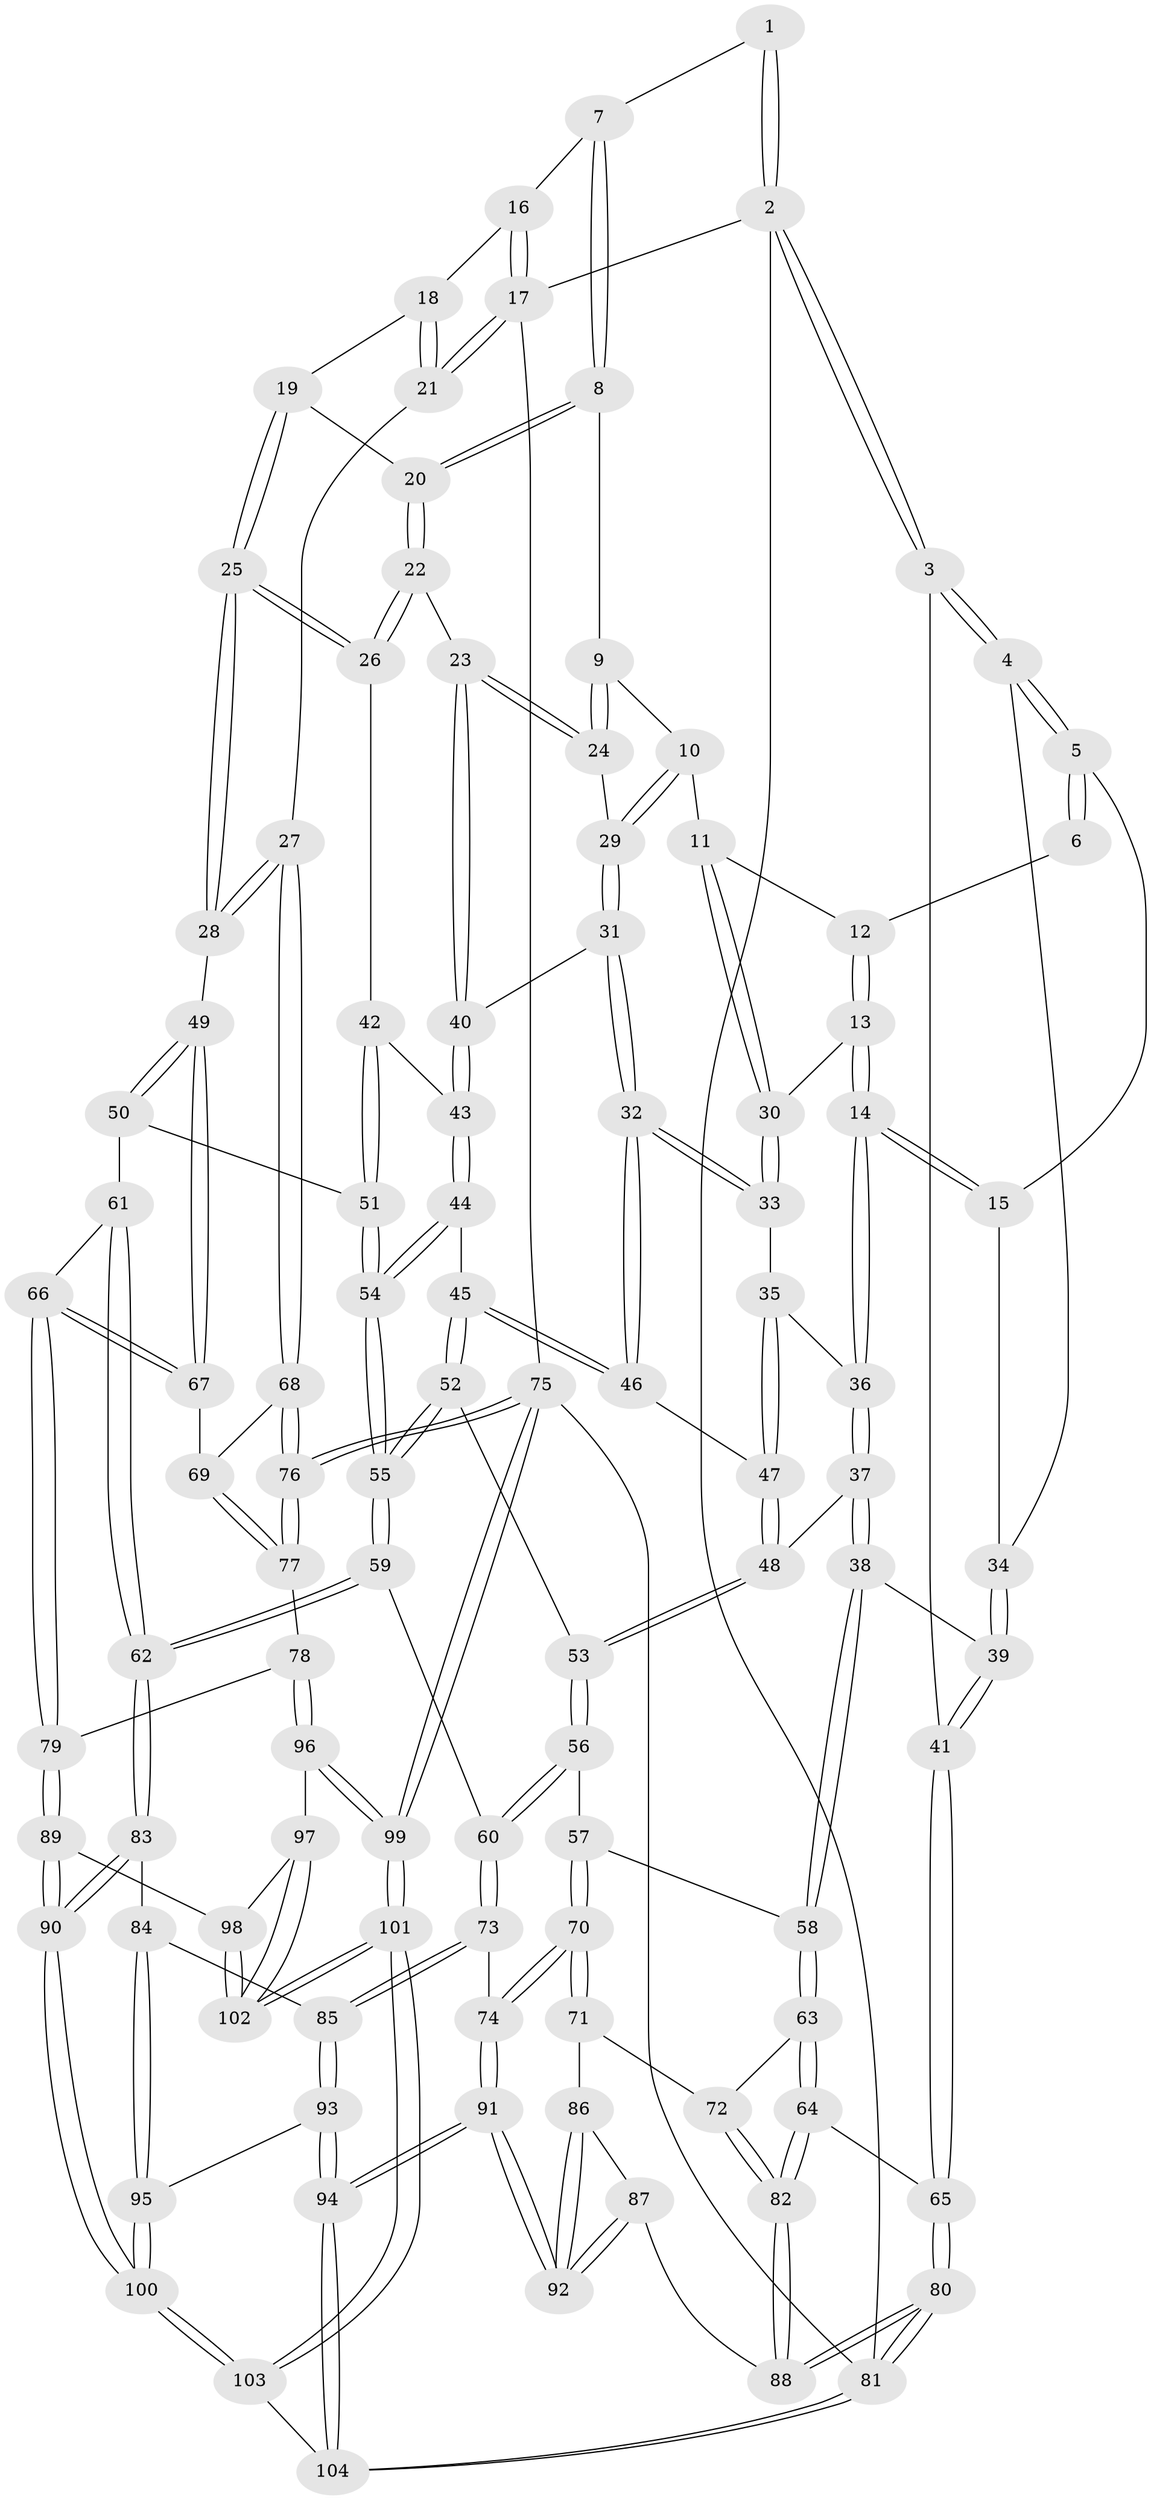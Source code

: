 // Generated by graph-tools (version 1.1) at 2025/38/03/09/25 02:38:47]
// undirected, 104 vertices, 257 edges
graph export_dot {
graph [start="1"]
  node [color=gray90,style=filled];
  1 [pos="+0.32826614102886204+0"];
  2 [pos="+0+0"];
  3 [pos="+0+0"];
  4 [pos="+0+0"];
  5 [pos="+0.22267474380421526+0.07945819717275959"];
  6 [pos="+0.27983423501909277+0"];
  7 [pos="+0.5616992446796908+0"];
  8 [pos="+0.5597319733186142+0"];
  9 [pos="+0.527817897203258+0.009960285274055987"];
  10 [pos="+0.4962947763563327+0.0554802981161158"];
  11 [pos="+0.4427049344827103+0.09418688951220101"];
  12 [pos="+0.33062976388300885+0.05234103438724163"];
  13 [pos="+0.3272422148865965+0.16244369586763363"];
  14 [pos="+0.25839234175561304+0.17043794864883682"];
  15 [pos="+0.2342581432245533+0.1471993223936597"];
  16 [pos="+0.8233815797130564+0"];
  17 [pos="+1+0"];
  18 [pos="+0.8076966794039128+0.07015928980690382"];
  19 [pos="+0.7384509755966343+0.11534610989315654"];
  20 [pos="+0.7079950979806137+0.1078033050469776"];
  21 [pos="+1+0.3306759991949273"];
  22 [pos="+0.6466854491054892+0.20635610010602798"];
  23 [pos="+0.6263119591074912+0.20464853902765487"];
  24 [pos="+0.6215964095029334+0.2003237707587199"];
  25 [pos="+0.8363278744415708+0.2973225983472536"];
  26 [pos="+0.7549527814390803+0.3045677769428953"];
  27 [pos="+1+0.3342341246846772"];
  28 [pos="+1+0.3502986012155269"];
  29 [pos="+0.5155227917577593+0.19734727478682015"];
  30 [pos="+0.38025428279360046+0.16896648078207657"];
  31 [pos="+0.492229215566275+0.24815035791541967"];
  32 [pos="+0.4714488836094055+0.26664051984414244"];
  33 [pos="+0.40637536652014405+0.23103010252181755"];
  34 [pos="+0.10399849814915273+0.18361759545573503"];
  35 [pos="+0.36828139906782675+0.2731187918864526"];
  36 [pos="+0.2463882672261076+0.2750671332010289"];
  37 [pos="+0.1792494042455832+0.41067277121115053"];
  38 [pos="+0.11782989506186085+0.43028297106360514"];
  39 [pos="+0.10085755454208135+0.427455790290601"];
  40 [pos="+0.5899751995343088+0.2528261707209303"];
  41 [pos="+0+0.4701168494415978"];
  42 [pos="+0.6969225810737951+0.3462960636823103"];
  43 [pos="+0.5896189546075993+0.3665594552317311"];
  44 [pos="+0.5809176918024457+0.3723437691267437"];
  45 [pos="+0.5263101268557006+0.37123518289334273"];
  46 [pos="+0.4845855036616937+0.33083096901963727"];
  47 [pos="+0.36055018573551206+0.3752876972801033"];
  48 [pos="+0.305577174322003+0.43436394499974473"];
  49 [pos="+1+0.3771613260352174"];
  50 [pos="+0.765576257676806+0.529450767504089"];
  51 [pos="+0.6988802071311598+0.5148480549141604"];
  52 [pos="+0.47630305369830384+0.45966354681140753"];
  53 [pos="+0.37856376196546626+0.5022140933499224"];
  54 [pos="+0.6263422400949065+0.5339637939719379"];
  55 [pos="+0.5969235743463742+0.5661269527343951"];
  56 [pos="+0.3818175058377268+0.5221846176507718"];
  57 [pos="+0.3127550641339342+0.6310094257997462"];
  58 [pos="+0.18039831071812176+0.5755206596068715"];
  59 [pos="+0.5652464836565417+0.656025697405509"];
  60 [pos="+0.5129158725693213+0.6589137853983152"];
  61 [pos="+0.7659052506455544+0.6251293799155909"];
  62 [pos="+0.5939681757641657+0.686787436683011"];
  63 [pos="+0.17119133004269024+0.6733298562401525"];
  64 [pos="+0.059057965896813364+0.7254091928149392"];
  65 [pos="+0+0.6110447935562489"];
  66 [pos="+0.8265411137946939+0.7049691471693791"];
  67 [pos="+0.9048545790714558+0.6366497781166711"];
  68 [pos="+1+0.6270972818391097"];
  69 [pos="+0.964689597812465+0.7228359249412534"];
  70 [pos="+0.32651498156740155+0.7155311832759867"];
  71 [pos="+0.27546095654336034+0.7264844882496918"];
  72 [pos="+0.2122595326519682+0.7147964297228501"];
  73 [pos="+0.39519752695602495+0.7482559948356383"];
  74 [pos="+0.378707622208423+0.748653132093603"];
  75 [pos="+1+1"];
  76 [pos="+1+0.8365467924555982"];
  77 [pos="+0.9199826277973406+0.8122127959802389"];
  78 [pos="+0.9072487326969189+0.816713477756709"];
  79 [pos="+0.8133772054342614+0.7820804121124868"];
  80 [pos="+0+1"];
  81 [pos="+0+1"];
  82 [pos="+0.1324429051085263+0.8633436670824977"];
  83 [pos="+0.6419352237957616+0.7869727945688604"];
  84 [pos="+0.5032802699119425+0.8398748531206094"];
  85 [pos="+0.43456609258503753+0.806566335296405"];
  86 [pos="+0.26604820147263747+0.7493891766314649"];
  87 [pos="+0.15504486153076805+0.8887087743540069"];
  88 [pos="+0.13442685345447533+0.8756938088405434"];
  89 [pos="+0.7241512140442253+0.8323746160105026"];
  90 [pos="+0.6872530883002043+0.8310675567975385"];
  91 [pos="+0.25946603206179203+0.9776894965744242"];
  92 [pos="+0.24281120110948748+0.9609544211373011"];
  93 [pos="+0.4221028390653641+0.9228582075451625"];
  94 [pos="+0.2833038012886535+1"];
  95 [pos="+0.49936959321824037+0.9164703862087735"];
  96 [pos="+0.9219597631252846+0.9012158917672396"];
  97 [pos="+0.8618448134891141+0.93705855309825"];
  98 [pos="+0.731940415059519+0.8463014182582682"];
  99 [pos="+1+1"];
  100 [pos="+0.5939871505133403+0.9884000091341217"];
  101 [pos="+0.8608922383564638+1"];
  102 [pos="+0.8206387842874759+1"];
  103 [pos="+0.5762529090261832+1"];
  104 [pos="+0.29876585738433914+1"];
  1 -- 2;
  1 -- 2;
  1 -- 7;
  2 -- 3;
  2 -- 3;
  2 -- 17;
  2 -- 81;
  3 -- 4;
  3 -- 4;
  3 -- 41;
  4 -- 5;
  4 -- 5;
  4 -- 34;
  5 -- 6;
  5 -- 6;
  5 -- 15;
  6 -- 12;
  7 -- 8;
  7 -- 8;
  7 -- 16;
  8 -- 9;
  8 -- 20;
  8 -- 20;
  9 -- 10;
  9 -- 24;
  9 -- 24;
  10 -- 11;
  10 -- 29;
  10 -- 29;
  11 -- 12;
  11 -- 30;
  11 -- 30;
  12 -- 13;
  12 -- 13;
  13 -- 14;
  13 -- 14;
  13 -- 30;
  14 -- 15;
  14 -- 15;
  14 -- 36;
  14 -- 36;
  15 -- 34;
  16 -- 17;
  16 -- 17;
  16 -- 18;
  17 -- 21;
  17 -- 21;
  17 -- 75;
  18 -- 19;
  18 -- 21;
  18 -- 21;
  19 -- 20;
  19 -- 25;
  19 -- 25;
  20 -- 22;
  20 -- 22;
  21 -- 27;
  22 -- 23;
  22 -- 26;
  22 -- 26;
  23 -- 24;
  23 -- 24;
  23 -- 40;
  23 -- 40;
  24 -- 29;
  25 -- 26;
  25 -- 26;
  25 -- 28;
  25 -- 28;
  26 -- 42;
  27 -- 28;
  27 -- 28;
  27 -- 68;
  27 -- 68;
  28 -- 49;
  29 -- 31;
  29 -- 31;
  30 -- 33;
  30 -- 33;
  31 -- 32;
  31 -- 32;
  31 -- 40;
  32 -- 33;
  32 -- 33;
  32 -- 46;
  32 -- 46;
  33 -- 35;
  34 -- 39;
  34 -- 39;
  35 -- 36;
  35 -- 47;
  35 -- 47;
  36 -- 37;
  36 -- 37;
  37 -- 38;
  37 -- 38;
  37 -- 48;
  38 -- 39;
  38 -- 58;
  38 -- 58;
  39 -- 41;
  39 -- 41;
  40 -- 43;
  40 -- 43;
  41 -- 65;
  41 -- 65;
  42 -- 43;
  42 -- 51;
  42 -- 51;
  43 -- 44;
  43 -- 44;
  44 -- 45;
  44 -- 54;
  44 -- 54;
  45 -- 46;
  45 -- 46;
  45 -- 52;
  45 -- 52;
  46 -- 47;
  47 -- 48;
  47 -- 48;
  48 -- 53;
  48 -- 53;
  49 -- 50;
  49 -- 50;
  49 -- 67;
  49 -- 67;
  50 -- 51;
  50 -- 61;
  51 -- 54;
  51 -- 54;
  52 -- 53;
  52 -- 55;
  52 -- 55;
  53 -- 56;
  53 -- 56;
  54 -- 55;
  54 -- 55;
  55 -- 59;
  55 -- 59;
  56 -- 57;
  56 -- 60;
  56 -- 60;
  57 -- 58;
  57 -- 70;
  57 -- 70;
  58 -- 63;
  58 -- 63;
  59 -- 60;
  59 -- 62;
  59 -- 62;
  60 -- 73;
  60 -- 73;
  61 -- 62;
  61 -- 62;
  61 -- 66;
  62 -- 83;
  62 -- 83;
  63 -- 64;
  63 -- 64;
  63 -- 72;
  64 -- 65;
  64 -- 82;
  64 -- 82;
  65 -- 80;
  65 -- 80;
  66 -- 67;
  66 -- 67;
  66 -- 79;
  66 -- 79;
  67 -- 69;
  68 -- 69;
  68 -- 76;
  68 -- 76;
  69 -- 77;
  69 -- 77;
  70 -- 71;
  70 -- 71;
  70 -- 74;
  70 -- 74;
  71 -- 72;
  71 -- 86;
  72 -- 82;
  72 -- 82;
  73 -- 74;
  73 -- 85;
  73 -- 85;
  74 -- 91;
  74 -- 91;
  75 -- 76;
  75 -- 76;
  75 -- 99;
  75 -- 99;
  75 -- 81;
  76 -- 77;
  76 -- 77;
  77 -- 78;
  78 -- 79;
  78 -- 96;
  78 -- 96;
  79 -- 89;
  79 -- 89;
  80 -- 81;
  80 -- 81;
  80 -- 88;
  80 -- 88;
  81 -- 104;
  81 -- 104;
  82 -- 88;
  82 -- 88;
  83 -- 84;
  83 -- 90;
  83 -- 90;
  84 -- 85;
  84 -- 95;
  84 -- 95;
  85 -- 93;
  85 -- 93;
  86 -- 87;
  86 -- 92;
  86 -- 92;
  87 -- 88;
  87 -- 92;
  87 -- 92;
  89 -- 90;
  89 -- 90;
  89 -- 98;
  90 -- 100;
  90 -- 100;
  91 -- 92;
  91 -- 92;
  91 -- 94;
  91 -- 94;
  93 -- 94;
  93 -- 94;
  93 -- 95;
  94 -- 104;
  94 -- 104;
  95 -- 100;
  95 -- 100;
  96 -- 97;
  96 -- 99;
  96 -- 99;
  97 -- 98;
  97 -- 102;
  97 -- 102;
  98 -- 102;
  98 -- 102;
  99 -- 101;
  99 -- 101;
  100 -- 103;
  100 -- 103;
  101 -- 102;
  101 -- 102;
  101 -- 103;
  101 -- 103;
  103 -- 104;
}
